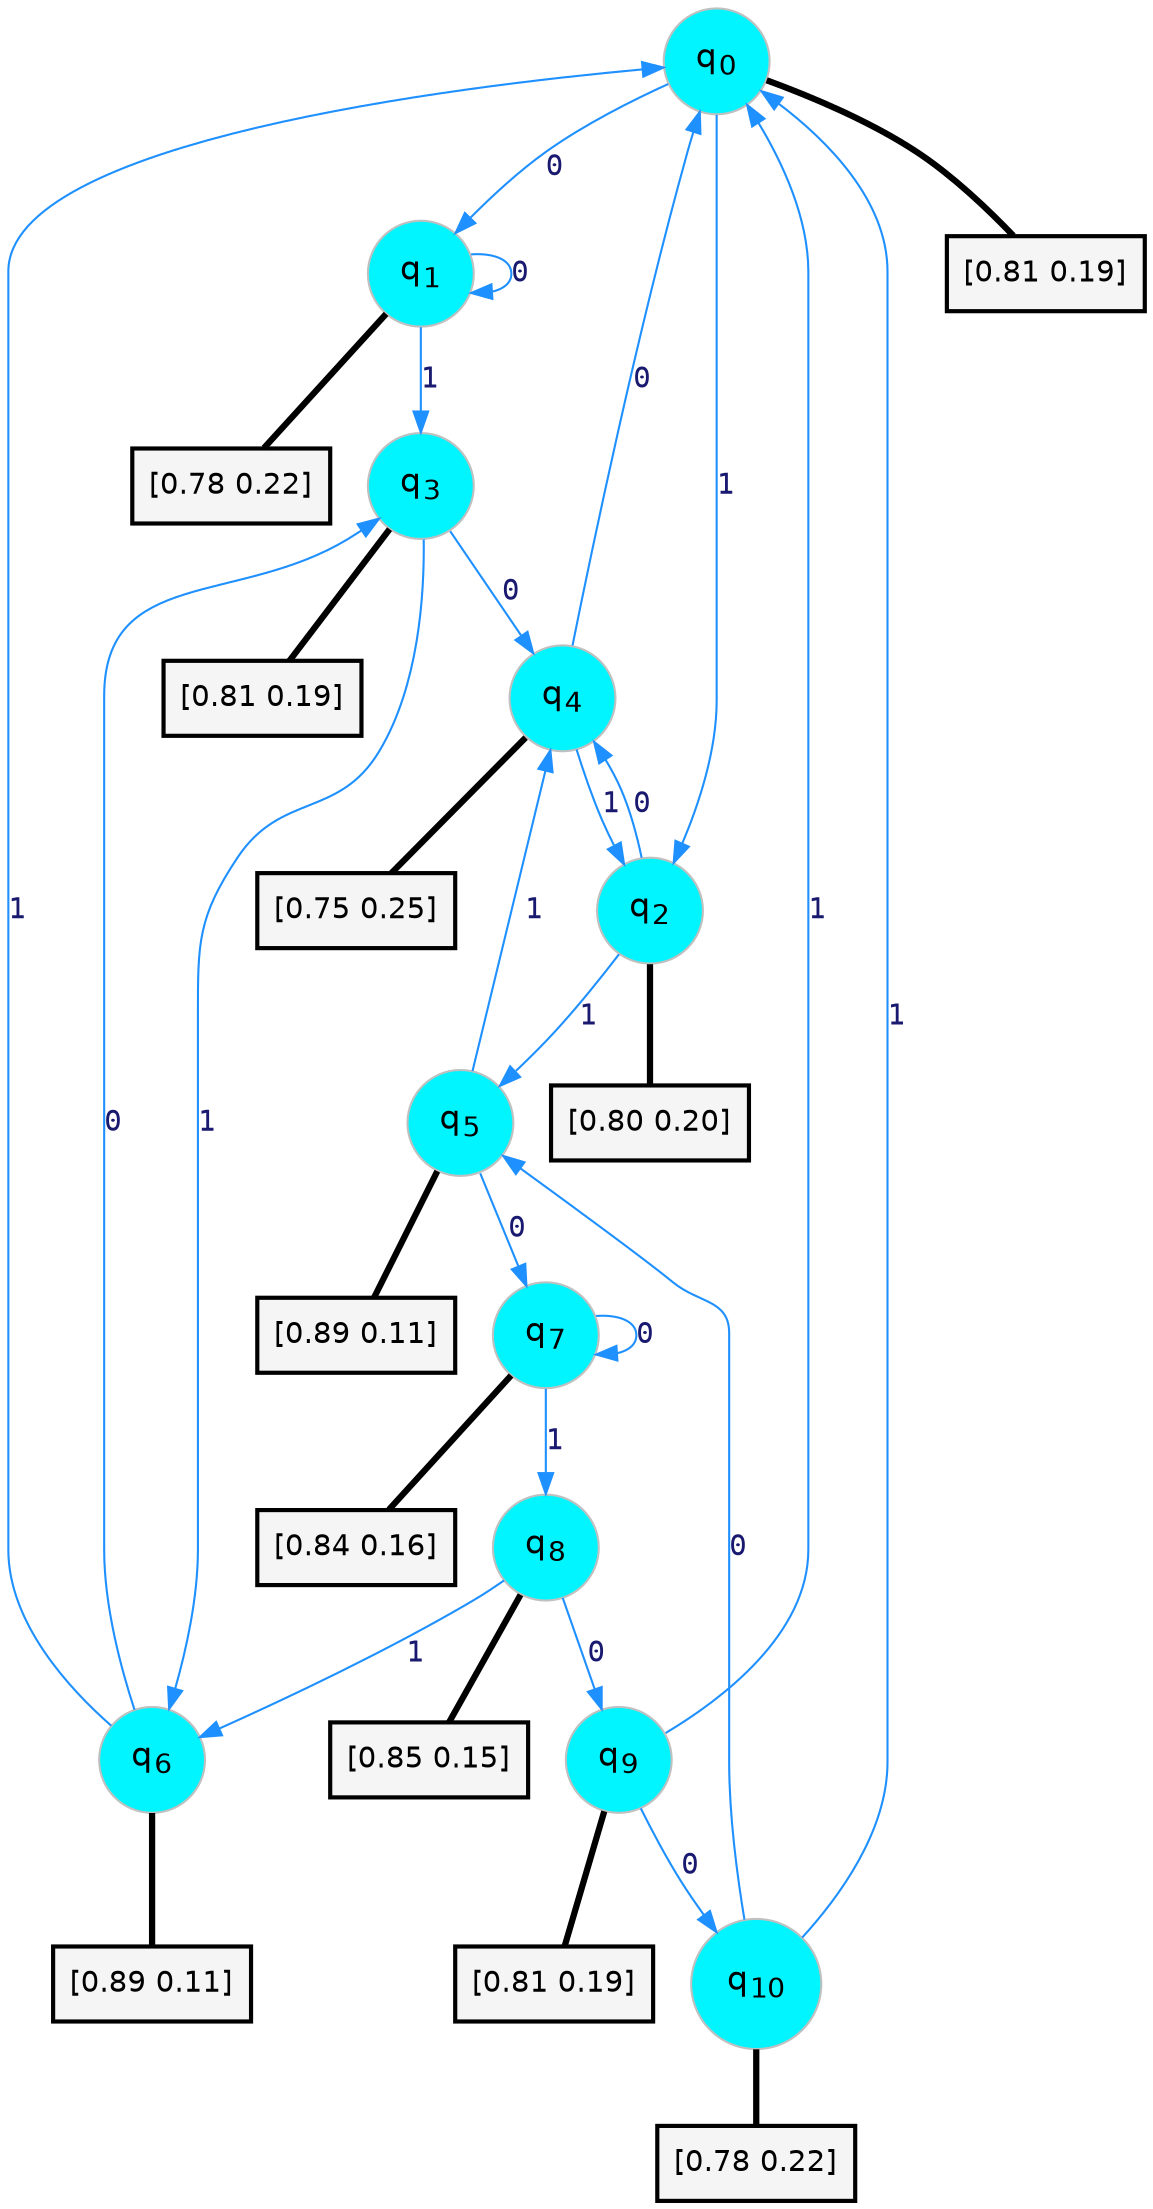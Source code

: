 digraph G {
graph [
bgcolor=transparent, dpi=300, rankdir=TD, size="40,25"];
node [
color=gray, fillcolor=turquoise1, fontcolor=black, fontname=Helvetica, fontsize=16, fontweight=bold, shape=circle, style=filled];
edge [
arrowsize=1, color=dodgerblue1, fontcolor=midnightblue, fontname=courier, fontweight=bold, penwidth=1, style=solid, weight=20];
0[label=<q<SUB>0</SUB>>];
1[label=<q<SUB>1</SUB>>];
2[label=<q<SUB>2</SUB>>];
3[label=<q<SUB>3</SUB>>];
4[label=<q<SUB>4</SUB>>];
5[label=<q<SUB>5</SUB>>];
6[label=<q<SUB>6</SUB>>];
7[label=<q<SUB>7</SUB>>];
8[label=<q<SUB>8</SUB>>];
9[label=<q<SUB>9</SUB>>];
10[label=<q<SUB>10</SUB>>];
11[label="[0.81 0.19]", shape=box,fontcolor=black, fontname=Helvetica, fontsize=14, penwidth=2, fillcolor=whitesmoke,color=black];
12[label="[0.78 0.22]", shape=box,fontcolor=black, fontname=Helvetica, fontsize=14, penwidth=2, fillcolor=whitesmoke,color=black];
13[label="[0.80 0.20]", shape=box,fontcolor=black, fontname=Helvetica, fontsize=14, penwidth=2, fillcolor=whitesmoke,color=black];
14[label="[0.81 0.19]", shape=box,fontcolor=black, fontname=Helvetica, fontsize=14, penwidth=2, fillcolor=whitesmoke,color=black];
15[label="[0.75 0.25]", shape=box,fontcolor=black, fontname=Helvetica, fontsize=14, penwidth=2, fillcolor=whitesmoke,color=black];
16[label="[0.89 0.11]", shape=box,fontcolor=black, fontname=Helvetica, fontsize=14, penwidth=2, fillcolor=whitesmoke,color=black];
17[label="[0.89 0.11]", shape=box,fontcolor=black, fontname=Helvetica, fontsize=14, penwidth=2, fillcolor=whitesmoke,color=black];
18[label="[0.84 0.16]", shape=box,fontcolor=black, fontname=Helvetica, fontsize=14, penwidth=2, fillcolor=whitesmoke,color=black];
19[label="[0.85 0.15]", shape=box,fontcolor=black, fontname=Helvetica, fontsize=14, penwidth=2, fillcolor=whitesmoke,color=black];
20[label="[0.81 0.19]", shape=box,fontcolor=black, fontname=Helvetica, fontsize=14, penwidth=2, fillcolor=whitesmoke,color=black];
21[label="[0.78 0.22]", shape=box,fontcolor=black, fontname=Helvetica, fontsize=14, penwidth=2, fillcolor=whitesmoke,color=black];
0->1 [label=0];
0->2 [label=1];
0->11 [arrowhead=none, penwidth=3,color=black];
1->1 [label=0];
1->3 [label=1];
1->12 [arrowhead=none, penwidth=3,color=black];
2->4 [label=0];
2->5 [label=1];
2->13 [arrowhead=none, penwidth=3,color=black];
3->4 [label=0];
3->6 [label=1];
3->14 [arrowhead=none, penwidth=3,color=black];
4->0 [label=0];
4->2 [label=1];
4->15 [arrowhead=none, penwidth=3,color=black];
5->7 [label=0];
5->4 [label=1];
5->16 [arrowhead=none, penwidth=3,color=black];
6->3 [label=0];
6->0 [label=1];
6->17 [arrowhead=none, penwidth=3,color=black];
7->7 [label=0];
7->8 [label=1];
7->18 [arrowhead=none, penwidth=3,color=black];
8->9 [label=0];
8->6 [label=1];
8->19 [arrowhead=none, penwidth=3,color=black];
9->10 [label=0];
9->0 [label=1];
9->20 [arrowhead=none, penwidth=3,color=black];
10->5 [label=0];
10->0 [label=1];
10->21 [arrowhead=none, penwidth=3,color=black];
}
